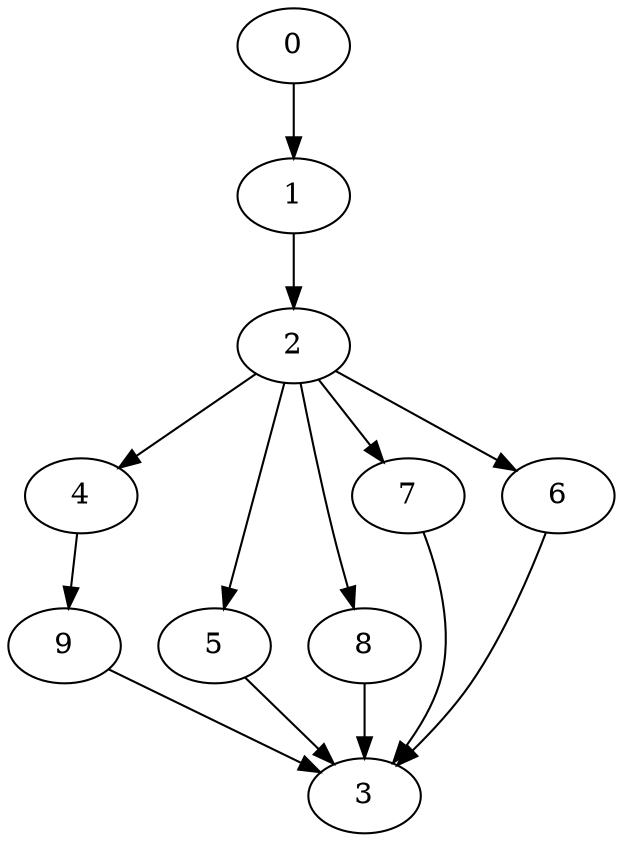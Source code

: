 digraph "SeriesParallel-MaxBf-5_Nodes_10_CCR_10.00_WeightType_Random#1" {
	graph ["Duplicate states"=0,
		GraphType=S_P,
		"Max states in OPEN"=0,
		Modes="120000ms; topo-ordered tasks, ; Pruning: task equivalence, fixed order ready list, ; F-value: ; Optimisation: best schedule length (\
SL) optimisation on equal, ",
		NumberOfTasks=10,
		"Pruned using list schedule length"=55,
		"States removed from OPEN"=0,
		TargetSystem="Homogeneous-4",
		"Time to schedule (ms)"=98,
		"Total idle time"=92,
		"Total schedule length"=65,
		"Total sequential time"=65,
		"Total states created"=84
	];
	0	["Finish time"=8,
		Processor=0,
		"Start time"=0,
		Weight=8];
	1	["Finish time"=14,
		Processor=0,
		"Start time"=8,
		Weight=6];
	0 -> 1	[Weight=15];
	2	["Finish time"=20,
		Processor=0,
		"Start time"=14,
		Weight=6];
	1 -> 2	[Weight=60];
	4	["Finish time"=27,
		Processor=0,
		"Start time"=20,
		Weight=7];
	2 -> 4	[Weight=60];
	5	["Finish time"=39,
		Processor=0,
		"Start time"=37,
		Weight=2];
	2 -> 5	[Weight=67];
	8	["Finish time"=48,
		Processor=0,
		"Start time"=39,
		Weight=9];
	2 -> 8	[Weight=30];
	7	["Finish time"=58,
		Processor=0,
		"Start time"=48,
		Weight=10];
	2 -> 7	[Weight=52];
	6	["Finish time"=63,
		Processor=0,
		"Start time"=58,
		Weight=5];
	2 -> 6	[Weight=30];
	9	["Finish time"=37,
		Processor=0,
		"Start time"=27,
		Weight=10];
	4 -> 9	[Weight=22];
	3	["Finish time"=65,
		Processor=0,
		"Start time"=63,
		Weight=2];
	9 -> 3	[Weight=75];
	5 -> 3	[Weight=75];
	8 -> 3	[Weight=67];
	7 -> 3	[Weight=52];
	6 -> 3	[Weight=45];
}
